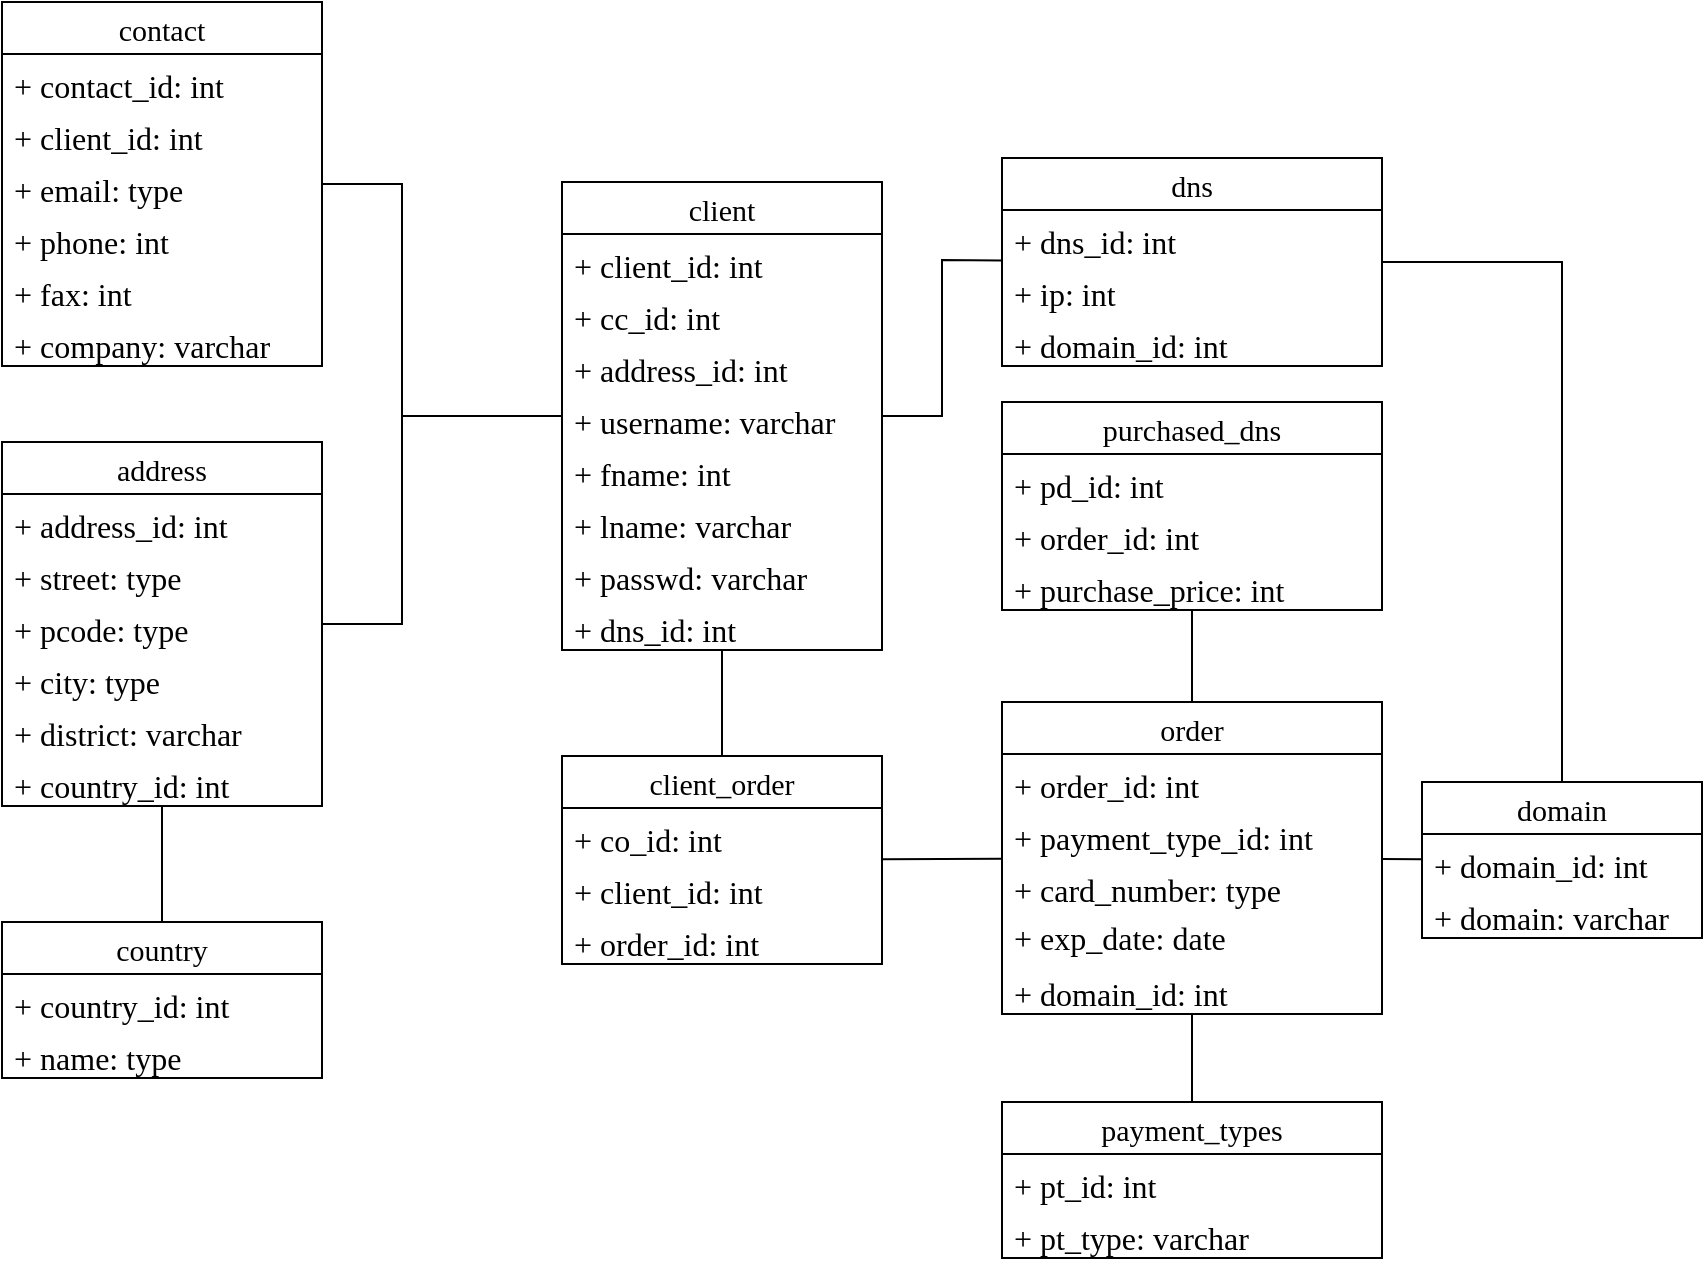 <mxfile version="12.6.5" type="device"><diagram id="LKvKoU5msjQrJl5rUAnb" name="Page-1"><mxGraphModel dx="1874" dy="592" grid="1" gridSize="10" guides="1" tooltips="1" connect="1" arrows="1" fold="1" page="1" pageScale="1" pageWidth="850" pageHeight="1100" math="0" shadow="0"><root><mxCell id="0"/><mxCell id="1" parent="0"/><mxCell id="WO-0WZ5pixYlW5wIbEUn-10" value="contact" style="swimlane;fontStyle=0;childLayout=stackLayout;horizontal=1;startSize=26;fillColor=none;horizontalStack=0;resizeParent=1;resizeParentMax=0;resizeLast=0;collapsible=1;marginBottom=0;fontFamily=Ubuntu;fontSize=15;" vertex="1" parent="1"><mxGeometry x="-290" y="230" width="160" height="182" as="geometry"/></mxCell><mxCell id="WO-0WZ5pixYlW5wIbEUn-81" value="+ contact_id: int" style="text;strokeColor=none;fillColor=none;align=left;verticalAlign=top;spacingLeft=4;spacingRight=4;overflow=hidden;rotatable=0;points=[[0,0.5],[1,0.5]];portConstraint=eastwest;fontFamily=Ubuntu;fontSize=16;" vertex="1" parent="WO-0WZ5pixYlW5wIbEUn-10"><mxGeometry y="26" width="160" height="26" as="geometry"/></mxCell><mxCell id="WO-0WZ5pixYlW5wIbEUn-11" value="+ client_id: int" style="text;strokeColor=none;fillColor=none;align=left;verticalAlign=top;spacingLeft=4;spacingRight=4;overflow=hidden;rotatable=0;points=[[0,0.5],[1,0.5]];portConstraint=eastwest;fontFamily=Ubuntu;fontSize=16;" vertex="1" parent="WO-0WZ5pixYlW5wIbEUn-10"><mxGeometry y="52" width="160" height="26" as="geometry"/></mxCell><mxCell id="WO-0WZ5pixYlW5wIbEUn-12" value="+ email: type" style="text;strokeColor=none;fillColor=none;align=left;verticalAlign=top;spacingLeft=4;spacingRight=4;overflow=hidden;rotatable=0;points=[[0,0.5],[1,0.5]];portConstraint=eastwest;fontFamily=Ubuntu;fontSize=16;" vertex="1" parent="WO-0WZ5pixYlW5wIbEUn-10"><mxGeometry y="78" width="160" height="26" as="geometry"/></mxCell><mxCell id="h_8z1Yo8BYRGPQ9_iGDK-23" value="+ phone: int" style="text;strokeColor=none;fillColor=none;align=left;verticalAlign=top;spacingLeft=4;spacingRight=4;overflow=hidden;rotatable=0;points=[[0,0.5],[1,0.5]];portConstraint=eastwest;fontFamily=Ubuntu;fontSize=16;" parent="WO-0WZ5pixYlW5wIbEUn-10" vertex="1"><mxGeometry y="104" width="160" height="26" as="geometry"/></mxCell><mxCell id="h_8z1Yo8BYRGPQ9_iGDK-24" value="+ fax: int" style="text;strokeColor=none;fillColor=none;align=left;verticalAlign=top;spacingLeft=4;spacingRight=4;overflow=hidden;rotatable=0;points=[[0,0.5],[1,0.5]];portConstraint=eastwest;fontFamily=Ubuntu;fontSize=16;" parent="WO-0WZ5pixYlW5wIbEUn-10" vertex="1"><mxGeometry y="130" width="160" height="26" as="geometry"/></mxCell><mxCell id="h_8z1Yo8BYRGPQ9_iGDK-17" value="+ company: varchar" style="text;strokeColor=none;fillColor=none;align=left;verticalAlign=top;spacingLeft=4;spacingRight=4;overflow=hidden;rotatable=0;points=[[0,0.5],[1,0.5]];portConstraint=eastwest;fontFamily=Ubuntu;fontSize=16;" parent="WO-0WZ5pixYlW5wIbEUn-10" vertex="1"><mxGeometry y="156" width="160" height="26" as="geometry"/></mxCell><mxCell id="WO-0WZ5pixYlW5wIbEUn-14" value="address" style="swimlane;fontStyle=0;childLayout=stackLayout;horizontal=1;startSize=26;fillColor=none;horizontalStack=0;resizeParent=1;resizeParentMax=0;resizeLast=0;collapsible=1;marginBottom=0;fontFamily=Ubuntu;fontSize=15;" vertex="1" parent="1"><mxGeometry x="-290" y="450" width="160" height="182" as="geometry"/></mxCell><mxCell id="WO-0WZ5pixYlW5wIbEUn-15" value="+ address_id: int" style="text;strokeColor=none;fillColor=none;align=left;verticalAlign=top;spacingLeft=4;spacingRight=4;overflow=hidden;rotatable=0;points=[[0,0.5],[1,0.5]];portConstraint=eastwest;fontFamily=Ubuntu;fontSize=16;" vertex="1" parent="WO-0WZ5pixYlW5wIbEUn-14"><mxGeometry y="26" width="160" height="26" as="geometry"/></mxCell><mxCell id="WO-0WZ5pixYlW5wIbEUn-16" value="+ street: type" style="text;strokeColor=none;fillColor=none;align=left;verticalAlign=top;spacingLeft=4;spacingRight=4;overflow=hidden;rotatable=0;points=[[0,0.5],[1,0.5]];portConstraint=eastwest;fontFamily=Ubuntu;fontSize=16;" vertex="1" parent="WO-0WZ5pixYlW5wIbEUn-14"><mxGeometry y="52" width="160" height="26" as="geometry"/></mxCell><mxCell id="WO-0WZ5pixYlW5wIbEUn-13" value="+ pcode: type" style="text;strokeColor=none;fillColor=none;align=left;verticalAlign=top;spacingLeft=4;spacingRight=4;overflow=hidden;rotatable=0;points=[[0,0.5],[1,0.5]];portConstraint=eastwest;fontFamily=Ubuntu;fontSize=16;" vertex="1" parent="WO-0WZ5pixYlW5wIbEUn-14"><mxGeometry y="78" width="160" height="26" as="geometry"/></mxCell><mxCell id="WO-0WZ5pixYlW5wIbEUn-17" value="+ city: type" style="text;strokeColor=none;fillColor=none;align=left;verticalAlign=top;spacingLeft=4;spacingRight=4;overflow=hidden;rotatable=0;points=[[0,0.5],[1,0.5]];portConstraint=eastwest;fontFamily=Ubuntu;fontSize=16;" vertex="1" parent="WO-0WZ5pixYlW5wIbEUn-14"><mxGeometry y="104" width="160" height="26" as="geometry"/></mxCell><mxCell id="WO-0WZ5pixYlW5wIbEUn-18" value="+ district: varchar" style="text;strokeColor=none;fillColor=none;align=left;verticalAlign=top;spacingLeft=4;spacingRight=4;overflow=hidden;rotatable=0;points=[[0,0.5],[1,0.5]];portConstraint=eastwest;fontFamily=Ubuntu;fontSize=16;" vertex="1" parent="WO-0WZ5pixYlW5wIbEUn-14"><mxGeometry y="130" width="160" height="26" as="geometry"/></mxCell><mxCell id="WO-0WZ5pixYlW5wIbEUn-22" value="+ country_id: int" style="text;strokeColor=none;fillColor=none;align=left;verticalAlign=top;spacingLeft=4;spacingRight=4;overflow=hidden;rotatable=0;points=[[0,0.5],[1,0.5]];portConstraint=eastwest;fontFamily=Ubuntu;fontSize=16;" vertex="1" parent="WO-0WZ5pixYlW5wIbEUn-14"><mxGeometry y="156" width="160" height="26" as="geometry"/></mxCell><mxCell id="WO-0WZ5pixYlW5wIbEUn-23" value="country" style="swimlane;fontStyle=0;childLayout=stackLayout;horizontal=1;startSize=26;fillColor=none;horizontalStack=0;resizeParent=1;resizeParentMax=0;resizeLast=0;collapsible=1;marginBottom=0;fontFamily=Ubuntu;fontSize=15;" vertex="1" parent="1"><mxGeometry x="-290" y="690" width="160" height="78" as="geometry"/></mxCell><mxCell id="WO-0WZ5pixYlW5wIbEUn-24" value="+ country_id: int" style="text;strokeColor=none;fillColor=none;align=left;verticalAlign=top;spacingLeft=4;spacingRight=4;overflow=hidden;rotatable=0;points=[[0,0.5],[1,0.5]];portConstraint=eastwest;fontFamily=Ubuntu;fontSize=16;" vertex="1" parent="WO-0WZ5pixYlW5wIbEUn-23"><mxGeometry y="26" width="160" height="26" as="geometry"/></mxCell><mxCell id="WO-0WZ5pixYlW5wIbEUn-25" value="+ name: type" style="text;strokeColor=none;fillColor=none;align=left;verticalAlign=top;spacingLeft=4;spacingRight=4;overflow=hidden;rotatable=0;points=[[0,0.5],[1,0.5]];portConstraint=eastwest;fontFamily=Ubuntu;fontSize=16;" vertex="1" parent="WO-0WZ5pixYlW5wIbEUn-23"><mxGeometry y="52" width="160" height="26" as="geometry"/></mxCell><mxCell id="WO-0WZ5pixYlW5wIbEUn-30" value="payment_types" style="swimlane;fontStyle=0;childLayout=stackLayout;horizontal=1;startSize=26;fillColor=none;horizontalStack=0;resizeParent=1;resizeParentMax=0;resizeLast=0;collapsible=1;marginBottom=0;fontFamily=Ubuntu;fontSize=15;" vertex="1" parent="1"><mxGeometry x="210" y="780" width="190" height="78" as="geometry"/></mxCell><mxCell id="WO-0WZ5pixYlW5wIbEUn-31" value="+ pt_id: int" style="text;strokeColor=none;fillColor=none;align=left;verticalAlign=top;spacingLeft=4;spacingRight=4;overflow=hidden;rotatable=0;points=[[0,0.5],[1,0.5]];portConstraint=eastwest;fontFamily=Ubuntu;fontSize=16;" vertex="1" parent="WO-0WZ5pixYlW5wIbEUn-30"><mxGeometry y="26" width="190" height="26" as="geometry"/></mxCell><mxCell id="WO-0WZ5pixYlW5wIbEUn-32" value="+ pt_type: varchar" style="text;strokeColor=none;fillColor=none;align=left;verticalAlign=top;spacingLeft=4;spacingRight=4;overflow=hidden;rotatable=0;points=[[0,0.5],[1,0.5]];portConstraint=eastwest;fontFamily=Ubuntu;fontSize=16;" vertex="1" parent="WO-0WZ5pixYlW5wIbEUn-30"><mxGeometry y="52" width="190" height="26" as="geometry"/></mxCell><mxCell id="WO-0WZ5pixYlW5wIbEUn-33" value="order" style="swimlane;fontStyle=0;childLayout=stackLayout;horizontal=1;startSize=26;fillColor=none;horizontalStack=0;resizeParent=1;resizeParentMax=0;resizeLast=0;collapsible=1;marginBottom=0;fontFamily=Ubuntu;fontSize=15;" vertex="1" parent="1"><mxGeometry x="210" y="580" width="190" height="156" as="geometry"/></mxCell><mxCell id="WO-0WZ5pixYlW5wIbEUn-41" value="+ order_id: int" style="text;strokeColor=none;fillColor=none;align=left;verticalAlign=top;spacingLeft=4;spacingRight=4;overflow=hidden;rotatable=0;points=[[0,0.5],[1,0.5]];portConstraint=eastwest;fontFamily=Ubuntu;fontSize=16;" vertex="1" parent="WO-0WZ5pixYlW5wIbEUn-33"><mxGeometry y="26" width="190" height="26" as="geometry"/></mxCell><mxCell id="WO-0WZ5pixYlW5wIbEUn-34" value="+ payment_type_id: int" style="text;strokeColor=none;fillColor=none;align=left;verticalAlign=top;spacingLeft=4;spacingRight=4;overflow=hidden;rotatable=0;points=[[0,0.5],[1,0.5]];portConstraint=eastwest;fontFamily=Ubuntu;fontSize=16;" vertex="1" parent="WO-0WZ5pixYlW5wIbEUn-33"><mxGeometry y="52" width="190" height="26" as="geometry"/></mxCell><mxCell id="WO-0WZ5pixYlW5wIbEUn-35" value="+ card_number: type" style="text;strokeColor=none;fillColor=none;align=left;verticalAlign=top;spacingLeft=4;spacingRight=4;overflow=hidden;rotatable=0;points=[[0,0.5],[1,0.5]];portConstraint=eastwest;fontFamily=Ubuntu;fontSize=16;" vertex="1" parent="WO-0WZ5pixYlW5wIbEUn-33"><mxGeometry y="78" width="190" height="26" as="geometry"/></mxCell><mxCell id="WO-0WZ5pixYlW5wIbEUn-36" value="+ exp_date: date" style="text;strokeColor=none;fillColor=none;align=left;verticalAlign=middle;spacingLeft=4;spacingRight=4;overflow=hidden;rotatable=0;points=[[0,0.5],[1,0.5]];portConstraint=eastwest;fontFamily=Ubuntu;fontSize=16;" vertex="1" parent="WO-0WZ5pixYlW5wIbEUn-33"><mxGeometry y="104" width="190" height="26" as="geometry"/></mxCell><mxCell id="WO-0WZ5pixYlW5wIbEUn-57" value="+ domain_id: int" style="text;strokeColor=none;fillColor=none;align=left;verticalAlign=top;spacingLeft=4;spacingRight=4;overflow=hidden;rotatable=0;points=[[0,0.5],[1,0.5]];portConstraint=eastwest;fontFamily=Ubuntu;fontSize=16;" vertex="1" parent="WO-0WZ5pixYlW5wIbEUn-33"><mxGeometry y="130" width="190" height="26" as="geometry"/></mxCell><mxCell id="WO-0WZ5pixYlW5wIbEUn-44" value="purchased_dns" style="swimlane;fontStyle=0;childLayout=stackLayout;horizontal=1;startSize=26;fillColor=none;horizontalStack=0;resizeParent=1;resizeParentMax=0;resizeLast=0;collapsible=1;marginBottom=0;fontFamily=Ubuntu;fontSize=15;" vertex="1" parent="1"><mxGeometry x="210" y="430" width="190" height="104" as="geometry"/></mxCell><mxCell id="WO-0WZ5pixYlW5wIbEUn-45" value="+ pd_id: int" style="text;strokeColor=none;fillColor=none;align=left;verticalAlign=top;spacingLeft=4;spacingRight=4;overflow=hidden;rotatable=0;points=[[0,0.5],[1,0.5]];portConstraint=eastwest;fontFamily=Ubuntu;fontSize=16;" vertex="1" parent="WO-0WZ5pixYlW5wIbEUn-44"><mxGeometry y="26" width="190" height="26" as="geometry"/></mxCell><mxCell id="WO-0WZ5pixYlW5wIbEUn-46" value="+ order_id: int" style="text;strokeColor=none;fillColor=none;align=left;verticalAlign=top;spacingLeft=4;spacingRight=4;overflow=hidden;rotatable=0;points=[[0,0.5],[1,0.5]];portConstraint=eastwest;fontFamily=Ubuntu;fontSize=16;" vertex="1" parent="WO-0WZ5pixYlW5wIbEUn-44"><mxGeometry y="52" width="190" height="26" as="geometry"/></mxCell><mxCell id="WO-0WZ5pixYlW5wIbEUn-47" value="+ purchase_price: int" style="text;strokeColor=none;fillColor=none;align=left;verticalAlign=top;spacingLeft=4;spacingRight=4;overflow=hidden;rotatable=0;points=[[0,0.5],[1,0.5]];portConstraint=eastwest;fontFamily=Ubuntu;fontSize=16;" vertex="1" parent="WO-0WZ5pixYlW5wIbEUn-44"><mxGeometry y="78" width="190" height="26" as="geometry"/></mxCell><mxCell id="WO-0WZ5pixYlW5wIbEUn-50" value="" style="endArrow=none;html=1;fontFamily=Ubuntu;fontSize=16;" edge="1" parent="1" source="WO-0WZ5pixYlW5wIbEUn-33" target="WO-0WZ5pixYlW5wIbEUn-30"><mxGeometry width="50" height="50" relative="1" as="geometry"><mxPoint x="-50" y="830" as="sourcePoint"/><mxPoint y="780" as="targetPoint"/></mxGeometry></mxCell><mxCell id="WO-0WZ5pixYlW5wIbEUn-51" value="" style="endArrow=none;html=1;fontFamily=Ubuntu;fontSize=16;" edge="1" parent="1" source="WO-0WZ5pixYlW5wIbEUn-33" target="WO-0WZ5pixYlW5wIbEUn-44"><mxGeometry width="50" height="50" relative="1" as="geometry"><mxPoint x="-90" y="820" as="sourcePoint"/><mxPoint x="-40" y="770" as="targetPoint"/></mxGeometry></mxCell><mxCell id="WO-0WZ5pixYlW5wIbEUn-52" value="domain" style="swimlane;fontStyle=0;childLayout=stackLayout;horizontal=1;startSize=26;fillColor=none;horizontalStack=0;resizeParent=1;resizeParentMax=0;resizeLast=0;collapsible=1;marginBottom=0;fontFamily=Ubuntu;fontSize=15;" vertex="1" parent="1"><mxGeometry x="420" y="620" width="140" height="78" as="geometry"/></mxCell><mxCell id="WO-0WZ5pixYlW5wIbEUn-53" value="+ domain_id: int" style="text;strokeColor=none;fillColor=none;align=left;verticalAlign=top;spacingLeft=4;spacingRight=4;overflow=hidden;rotatable=0;points=[[0,0.5],[1,0.5]];portConstraint=eastwest;fontFamily=Ubuntu;fontSize=16;" vertex="1" parent="WO-0WZ5pixYlW5wIbEUn-52"><mxGeometry y="26" width="140" height="26" as="geometry"/></mxCell><mxCell id="WO-0WZ5pixYlW5wIbEUn-54" value="+ domain: varchar" style="text;strokeColor=none;fillColor=none;align=left;verticalAlign=top;spacingLeft=4;spacingRight=4;overflow=hidden;rotatable=0;points=[[0,0.5],[1,0.5]];portConstraint=eastwest;fontFamily=Ubuntu;fontSize=16;" vertex="1" parent="WO-0WZ5pixYlW5wIbEUn-52"><mxGeometry y="52" width="140" height="26" as="geometry"/></mxCell><mxCell id="WO-0WZ5pixYlW5wIbEUn-56" value="" style="endArrow=none;html=1;fontFamily=Ubuntu;fontSize=16;" edge="1" parent="1" source="WO-0WZ5pixYlW5wIbEUn-33" target="WO-0WZ5pixYlW5wIbEUn-52"><mxGeometry width="50" height="50" relative="1" as="geometry"><mxPoint x="530" y="800" as="sourcePoint"/><mxPoint x="580" y="750" as="targetPoint"/></mxGeometry></mxCell><mxCell id="WO-0WZ5pixYlW5wIbEUn-58" value="client_order" style="swimlane;fontStyle=0;childLayout=stackLayout;horizontal=1;startSize=26;fillColor=none;horizontalStack=0;resizeParent=1;resizeParentMax=0;resizeLast=0;collapsible=1;marginBottom=0;fontFamily=Ubuntu;fontSize=15;" vertex="1" parent="1"><mxGeometry x="-10" y="607" width="160" height="104" as="geometry"/></mxCell><mxCell id="WO-0WZ5pixYlW5wIbEUn-69" value="+ co_id: int" style="text;strokeColor=none;fillColor=none;align=left;verticalAlign=top;spacingLeft=4;spacingRight=4;overflow=hidden;rotatable=0;points=[[0,0.5],[1,0.5]];portConstraint=eastwest;fontFamily=Ubuntu;fontSize=16;" vertex="1" parent="WO-0WZ5pixYlW5wIbEUn-58"><mxGeometry y="26" width="160" height="26" as="geometry"/></mxCell><mxCell id="WO-0WZ5pixYlW5wIbEUn-59" value="+ client_id: int" style="text;strokeColor=none;fillColor=none;align=left;verticalAlign=top;spacingLeft=4;spacingRight=4;overflow=hidden;rotatable=0;points=[[0,0.5],[1,0.5]];portConstraint=eastwest;fontFamily=Ubuntu;fontSize=16;" vertex="1" parent="WO-0WZ5pixYlW5wIbEUn-58"><mxGeometry y="52" width="160" height="26" as="geometry"/></mxCell><mxCell id="WO-0WZ5pixYlW5wIbEUn-60" value="+ order_id: int" style="text;strokeColor=none;fillColor=none;align=left;verticalAlign=top;spacingLeft=4;spacingRight=4;overflow=hidden;rotatable=0;points=[[0,0.5],[1,0.5]];portConstraint=eastwest;fontFamily=Ubuntu;fontSize=16;" vertex="1" parent="WO-0WZ5pixYlW5wIbEUn-58"><mxGeometry y="78" width="160" height="26" as="geometry"/></mxCell><mxCell id="WO-0WZ5pixYlW5wIbEUn-70" value="" style="endArrow=none;html=1;fontFamily=Ubuntu;fontSize=16;" edge="1" parent="1" source="WO-0WZ5pixYlW5wIbEUn-58" target="WO-0WZ5pixYlW5wIbEUn-33"><mxGeometry width="50" height="50" relative="1" as="geometry"><mxPoint x="-20" y="870" as="sourcePoint"/><mxPoint x="30" y="820" as="targetPoint"/></mxGeometry></mxCell><mxCell id="WO-0WZ5pixYlW5wIbEUn-71" value="client" style="swimlane;fontStyle=0;childLayout=stackLayout;horizontal=1;startSize=26;fillColor=none;horizontalStack=0;resizeParent=1;resizeParentMax=0;resizeLast=0;collapsible=1;marginBottom=0;fontFamily=Ubuntu;fontSize=15;" vertex="1" parent="1"><mxGeometry x="-10" y="320" width="160" height="234" as="geometry"/></mxCell><mxCell id="WO-0WZ5pixYlW5wIbEUn-82" value="+ client_id: int" style="text;strokeColor=none;fillColor=none;align=left;verticalAlign=top;spacingLeft=4;spacingRight=4;overflow=hidden;rotatable=0;points=[[0,0.5],[1,0.5]];portConstraint=eastwest;fontFamily=Ubuntu;fontSize=16;" vertex="1" parent="WO-0WZ5pixYlW5wIbEUn-71"><mxGeometry y="26" width="160" height="26" as="geometry"/></mxCell><mxCell id="WO-0WZ5pixYlW5wIbEUn-72" value="+ cc_id: int" style="text;strokeColor=none;fillColor=none;align=left;verticalAlign=top;spacingLeft=4;spacingRight=4;overflow=hidden;rotatable=0;points=[[0,0.5],[1,0.5]];portConstraint=eastwest;fontFamily=Ubuntu;fontSize=16;" vertex="1" parent="WO-0WZ5pixYlW5wIbEUn-71"><mxGeometry y="52" width="160" height="26" as="geometry"/></mxCell><mxCell id="WO-0WZ5pixYlW5wIbEUn-85" value="+ address_id: int" style="text;strokeColor=none;fillColor=none;align=left;verticalAlign=top;spacingLeft=4;spacingRight=4;overflow=hidden;rotatable=0;points=[[0,0.5],[1,0.5]];portConstraint=eastwest;fontFamily=Ubuntu;fontSize=16;" vertex="1" parent="WO-0WZ5pixYlW5wIbEUn-71"><mxGeometry y="78" width="160" height="26" as="geometry"/></mxCell><mxCell id="WO-0WZ5pixYlW5wIbEUn-75" value="+ username: varchar" style="text;strokeColor=none;fillColor=none;align=left;verticalAlign=top;spacingLeft=4;spacingRight=4;overflow=hidden;rotatable=0;points=[[0,0.5],[1,0.5]];portConstraint=eastwest;fontFamily=Ubuntu;fontSize=16;" vertex="1" parent="WO-0WZ5pixYlW5wIbEUn-71"><mxGeometry y="104" width="160" height="26" as="geometry"/></mxCell><mxCell id="WO-0WZ5pixYlW5wIbEUn-77" value="+ fname: int" style="text;strokeColor=none;fillColor=none;align=left;verticalAlign=top;spacingLeft=4;spacingRight=4;overflow=hidden;rotatable=0;points=[[0,0.5],[1,0.5]];portConstraint=eastwest;fontFamily=Ubuntu;fontSize=16;" vertex="1" parent="WO-0WZ5pixYlW5wIbEUn-71"><mxGeometry y="130" width="160" height="26" as="geometry"/></mxCell><mxCell id="WO-0WZ5pixYlW5wIbEUn-78" value="+ lname: varchar" style="text;strokeColor=none;fillColor=none;align=left;verticalAlign=top;spacingLeft=4;spacingRight=4;overflow=hidden;rotatable=0;points=[[0,0.5],[1,0.5]];portConstraint=eastwest;fontFamily=Ubuntu;fontSize=16;" vertex="1" parent="WO-0WZ5pixYlW5wIbEUn-71"><mxGeometry y="156" width="160" height="26" as="geometry"/></mxCell><mxCell id="WO-0WZ5pixYlW5wIbEUn-103" value="+ passwd: varchar" style="text;strokeColor=none;fillColor=none;align=left;verticalAlign=top;spacingLeft=4;spacingRight=4;overflow=hidden;rotatable=0;points=[[0,0.5],[1,0.5]];portConstraint=eastwest;fontFamily=Ubuntu;fontSize=16;" vertex="1" parent="WO-0WZ5pixYlW5wIbEUn-71"><mxGeometry y="182" width="160" height="26" as="geometry"/></mxCell><mxCell id="WO-0WZ5pixYlW5wIbEUn-79" value="+ dns_id: int" style="text;strokeColor=none;fillColor=none;align=left;verticalAlign=top;spacingLeft=4;spacingRight=4;overflow=hidden;rotatable=0;points=[[0,0.5],[1,0.5]];portConstraint=eastwest;fontFamily=Ubuntu;fontSize=16;" vertex="1" parent="WO-0WZ5pixYlW5wIbEUn-71"><mxGeometry y="208" width="160" height="26" as="geometry"/></mxCell><mxCell id="WO-0WZ5pixYlW5wIbEUn-80" value="" style="endArrow=none;html=1;fontFamily=Ubuntu;fontSize=16;" edge="1" parent="1" source="WO-0WZ5pixYlW5wIbEUn-58" target="WO-0WZ5pixYlW5wIbEUn-71"><mxGeometry width="50" height="50" relative="1" as="geometry"><mxPoint x="110" y="310" as="sourcePoint"/><mxPoint x="160" y="260" as="targetPoint"/></mxGeometry></mxCell><mxCell id="WO-0WZ5pixYlW5wIbEUn-86" value="" style="endArrow=none;html=1;fontFamily=Ubuntu;fontSize=16;" edge="1" parent="1" source="WO-0WZ5pixYlW5wIbEUn-23" target="WO-0WZ5pixYlW5wIbEUn-14"><mxGeometry width="50" height="50" relative="1" as="geometry"><mxPoint x="-220" y="900" as="sourcePoint"/><mxPoint x="-170" y="850" as="targetPoint"/></mxGeometry></mxCell><mxCell id="WO-0WZ5pixYlW5wIbEUn-87" value="" style="endArrow=none;html=1;fontFamily=Ubuntu;fontSize=16;rounded=0;" edge="1" parent="1" source="WO-0WZ5pixYlW5wIbEUn-71" target="WO-0WZ5pixYlW5wIbEUn-14"><mxGeometry width="50" height="50" relative="1" as="geometry"><mxPoint x="-100" y="640" as="sourcePoint"/><mxPoint x="-50" y="590" as="targetPoint"/><Array as="points"><mxPoint x="-90" y="437"/><mxPoint x="-90" y="541"/></Array></mxGeometry></mxCell><mxCell id="WO-0WZ5pixYlW5wIbEUn-88" value="" style="endArrow=none;html=1;fontFamily=Ubuntu;fontSize=16;rounded=0;" edge="1" parent="1" source="WO-0WZ5pixYlW5wIbEUn-10" target="WO-0WZ5pixYlW5wIbEUn-71"><mxGeometry width="50" height="50" relative="1" as="geometry"><mxPoint x="-110" y="690" as="sourcePoint"/><mxPoint x="-60" y="640" as="targetPoint"/><Array as="points"><mxPoint x="-90" y="321"/><mxPoint x="-90" y="437"/></Array></mxGeometry></mxCell><mxCell id="WO-0WZ5pixYlW5wIbEUn-90" value="dns" style="swimlane;fontStyle=0;childLayout=stackLayout;horizontal=1;startSize=26;fillColor=none;horizontalStack=0;resizeParent=1;resizeParentMax=0;resizeLast=0;collapsible=1;marginBottom=0;fontFamily=Ubuntu;fontSize=15;" vertex="1" parent="1"><mxGeometry x="210" y="308" width="190" height="104" as="geometry"/></mxCell><mxCell id="WO-0WZ5pixYlW5wIbEUn-91" value="+ dns_id: int" style="text;strokeColor=none;fillColor=none;align=left;verticalAlign=top;spacingLeft=4;spacingRight=4;overflow=hidden;rotatable=0;points=[[0,0.5],[1,0.5]];portConstraint=eastwest;fontFamily=Ubuntu;fontSize=16;" vertex="1" parent="WO-0WZ5pixYlW5wIbEUn-90"><mxGeometry y="26" width="190" height="26" as="geometry"/></mxCell><mxCell id="WO-0WZ5pixYlW5wIbEUn-93" value="+ ip: int" style="text;strokeColor=none;fillColor=none;align=left;verticalAlign=top;spacingLeft=4;spacingRight=4;overflow=hidden;rotatable=0;points=[[0,0.5],[1,0.5]];portConstraint=eastwest;fontFamily=Ubuntu;fontSize=16;" vertex="1" parent="WO-0WZ5pixYlW5wIbEUn-90"><mxGeometry y="52" width="190" height="26" as="geometry"/></mxCell><mxCell id="WO-0WZ5pixYlW5wIbEUn-92" value="+ domain_id: int" style="text;strokeColor=none;fillColor=none;align=left;verticalAlign=top;spacingLeft=4;spacingRight=4;overflow=hidden;rotatable=0;points=[[0,0.5],[1,0.5]];portConstraint=eastwest;fontFamily=Ubuntu;fontSize=16;" vertex="1" parent="WO-0WZ5pixYlW5wIbEUn-90"><mxGeometry y="78" width="190" height="26" as="geometry"/></mxCell><mxCell id="WO-0WZ5pixYlW5wIbEUn-104" value="" style="endArrow=none;html=1;fontFamily=Ubuntu;fontSize=16;rounded=0;" edge="1" parent="1" source="WO-0WZ5pixYlW5wIbEUn-71" target="WO-0WZ5pixYlW5wIbEUn-90"><mxGeometry width="50" height="50" relative="1" as="geometry"><mxPoint x="550" y="370" as="sourcePoint"/><mxPoint x="600" y="320" as="targetPoint"/><Array as="points"><mxPoint x="180" y="437"/><mxPoint x="180" y="359"/></Array></mxGeometry></mxCell><mxCell id="WO-0WZ5pixYlW5wIbEUn-105" value="" style="endArrow=none;html=1;fontFamily=Ubuntu;fontSize=16;rounded=0;" edge="1" parent="1" source="WO-0WZ5pixYlW5wIbEUn-90" target="WO-0WZ5pixYlW5wIbEUn-52"><mxGeometry width="50" height="50" relative="1" as="geometry"><mxPoint x="500" y="530" as="sourcePoint"/><mxPoint x="550" y="480" as="targetPoint"/><Array as="points"><mxPoint x="490" y="360"/></Array></mxGeometry></mxCell></root></mxGraphModel></diagram></mxfile>